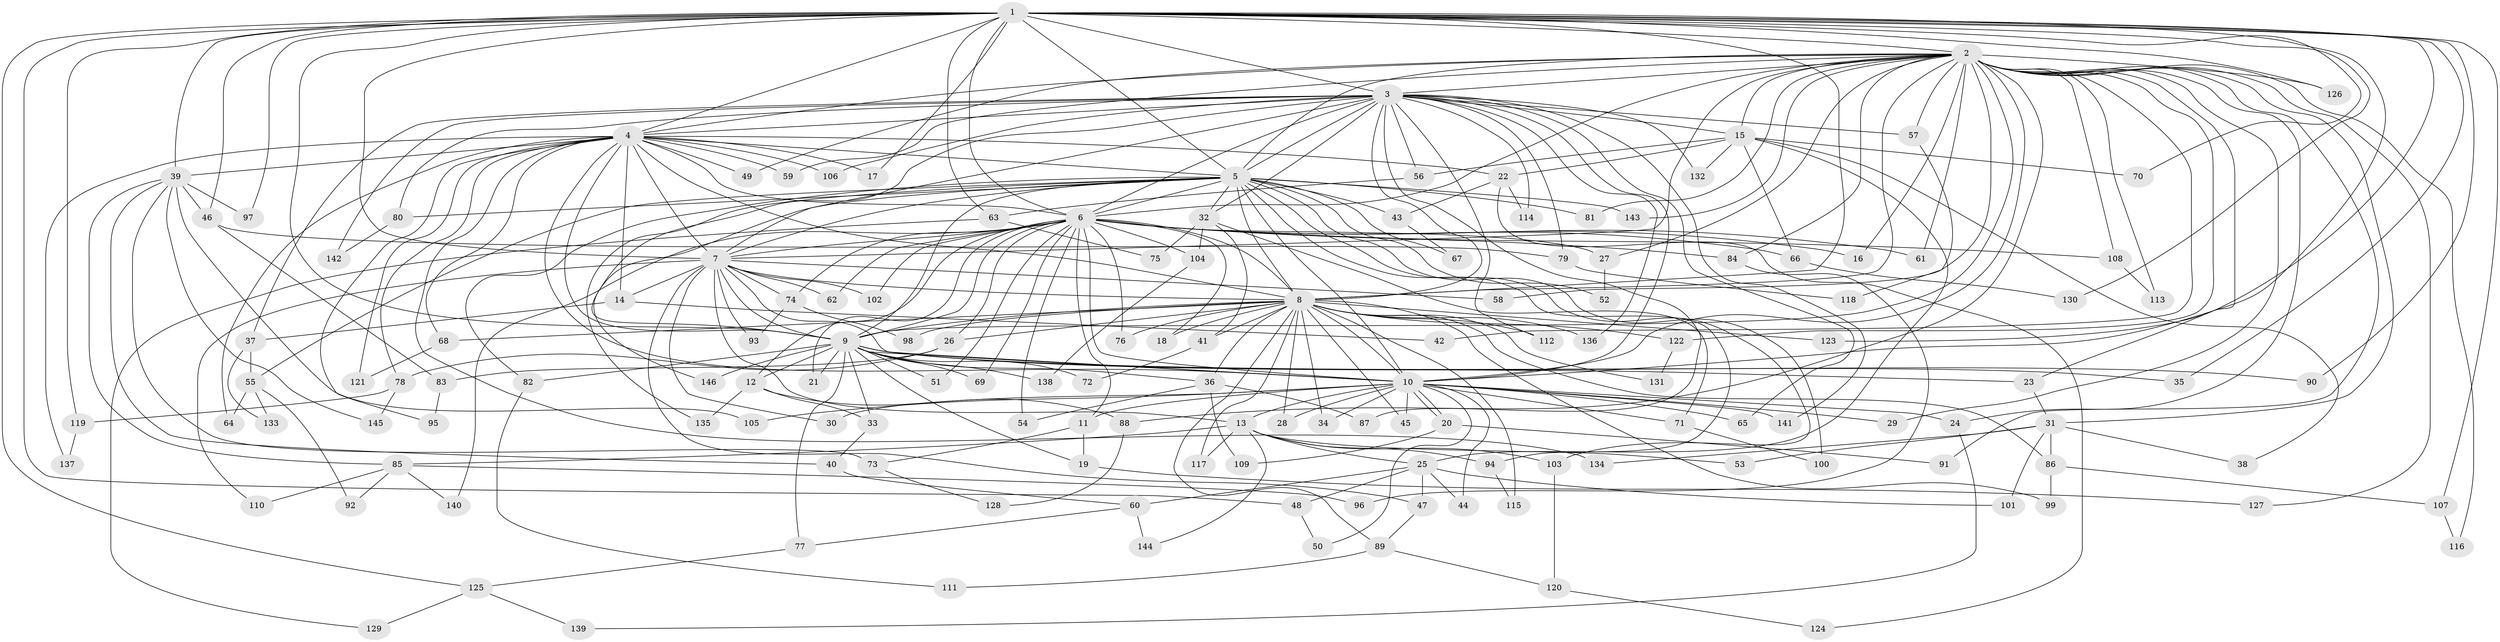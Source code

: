 // coarse degree distribution, {2: 0.4174757281553398, 27: 0.009708737864077669, 3: 0.2815533980582524, 17: 0.009708737864077669, 4: 0.08737864077669903, 19: 0.009708737864077669, 7: 0.019417475728155338, 25: 0.009708737864077669, 5: 0.02912621359223301, 6: 0.02912621359223301, 21: 0.02912621359223301, 28: 0.009708737864077669, 23: 0.019417475728155338, 9: 0.019417475728155338, 8: 0.009708737864077669, 1: 0.009708737864077669}
// Generated by graph-tools (version 1.1) at 2025/36/03/04/25 23:36:37]
// undirected, 146 vertices, 317 edges
graph export_dot {
  node [color=gray90,style=filled];
  1;
  2;
  3;
  4;
  5;
  6;
  7;
  8;
  9;
  10;
  11;
  12;
  13;
  14;
  15;
  16;
  17;
  18;
  19;
  20;
  21;
  22;
  23;
  24;
  25;
  26;
  27;
  28;
  29;
  30;
  31;
  32;
  33;
  34;
  35;
  36;
  37;
  38;
  39;
  40;
  41;
  42;
  43;
  44;
  45;
  46;
  47;
  48;
  49;
  50;
  51;
  52;
  53;
  54;
  55;
  56;
  57;
  58;
  59;
  60;
  61;
  62;
  63;
  64;
  65;
  66;
  67;
  68;
  69;
  70;
  71;
  72;
  73;
  74;
  75;
  76;
  77;
  78;
  79;
  80;
  81;
  82;
  83;
  84;
  85;
  86;
  87;
  88;
  89;
  90;
  91;
  92;
  93;
  94;
  95;
  96;
  97;
  98;
  99;
  100;
  101;
  102;
  103;
  104;
  105;
  106;
  107;
  108;
  109;
  110;
  111;
  112;
  113;
  114;
  115;
  116;
  117;
  118;
  119;
  120;
  121;
  122;
  123;
  124;
  125;
  126;
  127;
  128;
  129;
  130;
  131;
  132;
  133;
  134;
  135;
  136;
  137;
  138;
  139;
  140;
  141;
  142;
  143;
  144;
  145;
  146;
  1 -- 2;
  1 -- 3;
  1 -- 4;
  1 -- 5;
  1 -- 6;
  1 -- 7;
  1 -- 8;
  1 -- 9;
  1 -- 10;
  1 -- 17;
  1 -- 35;
  1 -- 39;
  1 -- 46;
  1 -- 48;
  1 -- 63;
  1 -- 70;
  1 -- 90;
  1 -- 97;
  1 -- 107;
  1 -- 119;
  1 -- 123;
  1 -- 125;
  1 -- 126;
  1 -- 130;
  2 -- 3;
  2 -- 4;
  2 -- 5;
  2 -- 6;
  2 -- 7;
  2 -- 8;
  2 -- 9;
  2 -- 10;
  2 -- 15;
  2 -- 16;
  2 -- 23;
  2 -- 24;
  2 -- 27;
  2 -- 29;
  2 -- 31;
  2 -- 42;
  2 -- 49;
  2 -- 57;
  2 -- 58;
  2 -- 59;
  2 -- 61;
  2 -- 81;
  2 -- 84;
  2 -- 88;
  2 -- 91;
  2 -- 108;
  2 -- 113;
  2 -- 116;
  2 -- 122;
  2 -- 126;
  2 -- 127;
  2 -- 143;
  3 -- 4;
  3 -- 5;
  3 -- 6;
  3 -- 7;
  3 -- 8;
  3 -- 9;
  3 -- 10;
  3 -- 15;
  3 -- 32;
  3 -- 37;
  3 -- 56;
  3 -- 57;
  3 -- 65;
  3 -- 79;
  3 -- 80;
  3 -- 87;
  3 -- 106;
  3 -- 112;
  3 -- 114;
  3 -- 132;
  3 -- 136;
  3 -- 141;
  3 -- 142;
  4 -- 5;
  4 -- 6;
  4 -- 7;
  4 -- 8;
  4 -- 9;
  4 -- 10;
  4 -- 14;
  4 -- 17;
  4 -- 22;
  4 -- 39;
  4 -- 49;
  4 -- 59;
  4 -- 64;
  4 -- 68;
  4 -- 78;
  4 -- 95;
  4 -- 106;
  4 -- 121;
  4 -- 134;
  4 -- 137;
  5 -- 6;
  5 -- 7;
  5 -- 8;
  5 -- 9;
  5 -- 10;
  5 -- 32;
  5 -- 43;
  5 -- 52;
  5 -- 55;
  5 -- 67;
  5 -- 80;
  5 -- 81;
  5 -- 82;
  5 -- 94;
  5 -- 100;
  5 -- 103;
  5 -- 135;
  5 -- 143;
  5 -- 146;
  6 -- 7;
  6 -- 8;
  6 -- 9;
  6 -- 10;
  6 -- 11;
  6 -- 12;
  6 -- 16;
  6 -- 18;
  6 -- 21;
  6 -- 26;
  6 -- 27;
  6 -- 51;
  6 -- 54;
  6 -- 61;
  6 -- 62;
  6 -- 66;
  6 -- 69;
  6 -- 74;
  6 -- 76;
  6 -- 84;
  6 -- 102;
  6 -- 104;
  6 -- 108;
  6 -- 140;
  7 -- 8;
  7 -- 9;
  7 -- 10;
  7 -- 13;
  7 -- 14;
  7 -- 30;
  7 -- 47;
  7 -- 58;
  7 -- 62;
  7 -- 74;
  7 -- 93;
  7 -- 102;
  7 -- 110;
  8 -- 9;
  8 -- 10;
  8 -- 18;
  8 -- 26;
  8 -- 28;
  8 -- 34;
  8 -- 36;
  8 -- 41;
  8 -- 45;
  8 -- 68;
  8 -- 76;
  8 -- 86;
  8 -- 89;
  8 -- 98;
  8 -- 99;
  8 -- 112;
  8 -- 115;
  8 -- 117;
  8 -- 122;
  8 -- 123;
  8 -- 131;
  8 -- 136;
  9 -- 10;
  9 -- 12;
  9 -- 19;
  9 -- 21;
  9 -- 23;
  9 -- 33;
  9 -- 35;
  9 -- 36;
  9 -- 51;
  9 -- 69;
  9 -- 72;
  9 -- 77;
  9 -- 82;
  9 -- 90;
  9 -- 138;
  9 -- 146;
  10 -- 11;
  10 -- 13;
  10 -- 20;
  10 -- 20;
  10 -- 24;
  10 -- 28;
  10 -- 29;
  10 -- 30;
  10 -- 34;
  10 -- 44;
  10 -- 45;
  10 -- 50;
  10 -- 65;
  10 -- 71;
  10 -- 105;
  10 -- 141;
  11 -- 19;
  11 -- 73;
  12 -- 33;
  12 -- 88;
  12 -- 135;
  13 -- 25;
  13 -- 53;
  13 -- 85;
  13 -- 94;
  13 -- 103;
  13 -- 117;
  13 -- 144;
  14 -- 37;
  14 -- 42;
  15 -- 22;
  15 -- 25;
  15 -- 38;
  15 -- 56;
  15 -- 66;
  15 -- 70;
  15 -- 132;
  19 -- 127;
  20 -- 91;
  20 -- 109;
  22 -- 43;
  22 -- 114;
  22 -- 124;
  23 -- 31;
  24 -- 139;
  25 -- 44;
  25 -- 47;
  25 -- 48;
  25 -- 60;
  25 -- 101;
  26 -- 78;
  26 -- 83;
  27 -- 52;
  31 -- 38;
  31 -- 53;
  31 -- 86;
  31 -- 101;
  31 -- 134;
  32 -- 41;
  32 -- 71;
  32 -- 75;
  32 -- 104;
  33 -- 40;
  36 -- 54;
  36 -- 87;
  36 -- 109;
  37 -- 55;
  37 -- 133;
  39 -- 40;
  39 -- 46;
  39 -- 73;
  39 -- 85;
  39 -- 97;
  39 -- 105;
  39 -- 145;
  40 -- 60;
  41 -- 72;
  43 -- 67;
  46 -- 79;
  46 -- 83;
  47 -- 89;
  48 -- 50;
  55 -- 64;
  55 -- 92;
  55 -- 133;
  56 -- 63;
  57 -- 118;
  60 -- 77;
  60 -- 144;
  63 -- 75;
  63 -- 129;
  66 -- 130;
  68 -- 121;
  71 -- 100;
  73 -- 128;
  74 -- 93;
  74 -- 98;
  77 -- 125;
  78 -- 119;
  78 -- 145;
  79 -- 118;
  80 -- 142;
  82 -- 111;
  83 -- 95;
  84 -- 96;
  85 -- 92;
  85 -- 96;
  85 -- 110;
  85 -- 140;
  86 -- 99;
  86 -- 107;
  88 -- 128;
  89 -- 111;
  89 -- 120;
  94 -- 115;
  103 -- 120;
  104 -- 138;
  107 -- 116;
  108 -- 113;
  119 -- 137;
  120 -- 124;
  122 -- 131;
  125 -- 129;
  125 -- 139;
}
